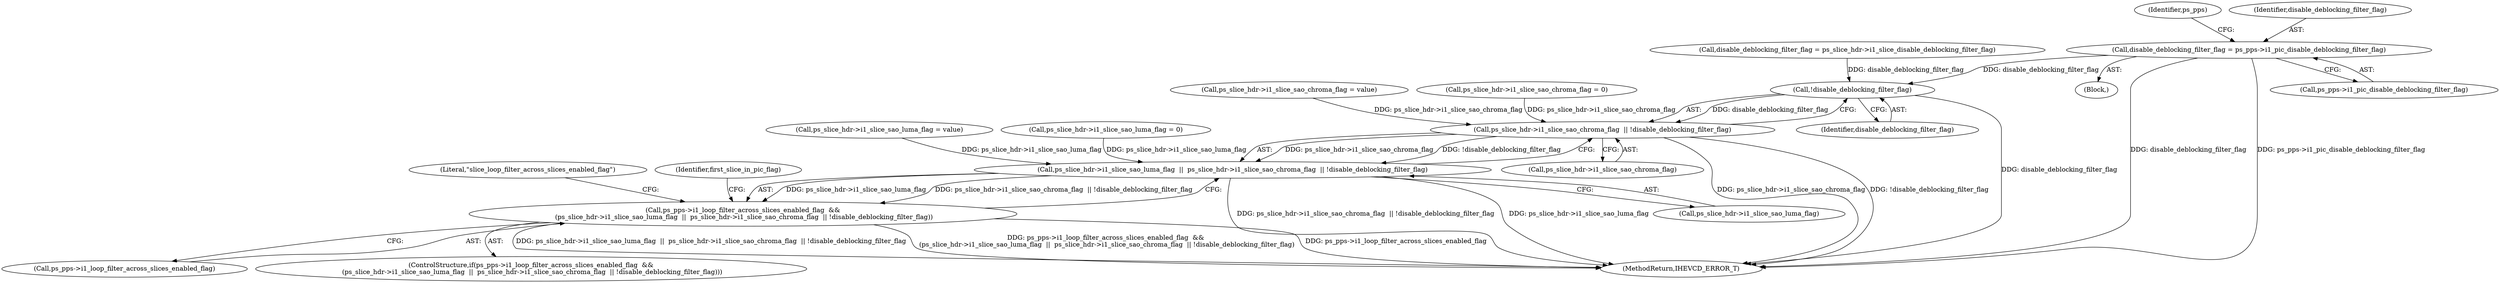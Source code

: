 digraph "0_Android_a1424724a00d62ac5efa0e27953eed66850d662f@pointer" {
"1001512" [label="(Call,disable_deblocking_filter_flag = ps_pps->i1_pic_disable_deblocking_filter_flag)"];
"1001601" [label="(Call,!disable_deblocking_filter_flag)"];
"1001597" [label="(Call,ps_slice_hdr->i1_slice_sao_chroma_flag  || !disable_deblocking_filter_flag)"];
"1001593" [label="(Call,ps_slice_hdr->i1_slice_sao_luma_flag  ||  ps_slice_hdr->i1_slice_sao_chroma_flag  || !disable_deblocking_filter_flag)"];
"1001589" [label="(Call,ps_pps->i1_loop_filter_across_slices_enabled_flag  &&\n (ps_slice_hdr->i1_slice_sao_luma_flag  ||  ps_slice_hdr->i1_slice_sao_chroma_flag  || !disable_deblocking_filter_flag))"];
"1001552" [label="(Call,disable_deblocking_filter_flag = ps_slice_hdr->i1_slice_disable_deblocking_filter_flag)"];
"1001598" [label="(Call,ps_slice_hdr->i1_slice_sao_chroma_flag)"];
"1001512" [label="(Call,disable_deblocking_filter_flag = ps_pps->i1_pic_disable_deblocking_filter_flag)"];
"1001111" [label="(Call,ps_slice_hdr->i1_slice_sao_luma_flag = value)"];
"1000554" [label="(Block,)"];
"1001602" [label="(Identifier,disable_deblocking_filter_flag)"];
"1002606" [label="(MethodReturn,IHEVCD_ERROR_T)"];
"1001590" [label="(Call,ps_pps->i1_loop_filter_across_slices_enabled_flag)"];
"1001601" [label="(Call,!disable_deblocking_filter_flag)"];
"1001588" [label="(ControlStructure,if(ps_pps->i1_loop_filter_across_slices_enabled_flag  &&\n (ps_slice_hdr->i1_slice_sao_luma_flag  ||  ps_slice_hdr->i1_slice_sao_chroma_flag  || !disable_deblocking_filter_flag)))"];
"1001519" [label="(Identifier,ps_pps)"];
"1001513" [label="(Identifier,disable_deblocking_filter_flag)"];
"1001121" [label="(Call,ps_slice_hdr->i1_slice_sao_chroma_flag = value)"];
"1001593" [label="(Call,ps_slice_hdr->i1_slice_sao_luma_flag  ||  ps_slice_hdr->i1_slice_sao_chroma_flag  || !disable_deblocking_filter_flag)"];
"1001589" [label="(Call,ps_pps->i1_loop_filter_across_slices_enabled_flag  &&\n (ps_slice_hdr->i1_slice_sao_luma_flag  ||  ps_slice_hdr->i1_slice_sao_chroma_flag  || !disable_deblocking_filter_flag))"];
"1001597" [label="(Call,ps_slice_hdr->i1_slice_sao_chroma_flag  || !disable_deblocking_filter_flag)"];
"1001594" [label="(Call,ps_slice_hdr->i1_slice_sao_luma_flag)"];
"1001514" [label="(Call,ps_pps->i1_pic_disable_deblocking_filter_flag)"];
"1001605" [label="(Literal,\"slice_loop_filter_across_slices_enabled_flag\")"];
"1001096" [label="(Call,ps_slice_hdr->i1_slice_sao_chroma_flag = 0)"];
"1001091" [label="(Call,ps_slice_hdr->i1_slice_sao_luma_flag = 0)"];
"1001617" [label="(Identifier,first_slice_in_pic_flag)"];
"1001512" -> "1000554"  [label="AST: "];
"1001512" -> "1001514"  [label="CFG: "];
"1001513" -> "1001512"  [label="AST: "];
"1001514" -> "1001512"  [label="AST: "];
"1001519" -> "1001512"  [label="CFG: "];
"1001512" -> "1002606"  [label="DDG: disable_deblocking_filter_flag"];
"1001512" -> "1002606"  [label="DDG: ps_pps->i1_pic_disable_deblocking_filter_flag"];
"1001512" -> "1001601"  [label="DDG: disable_deblocking_filter_flag"];
"1001601" -> "1001597"  [label="AST: "];
"1001601" -> "1001602"  [label="CFG: "];
"1001602" -> "1001601"  [label="AST: "];
"1001597" -> "1001601"  [label="CFG: "];
"1001601" -> "1002606"  [label="DDG: disable_deblocking_filter_flag"];
"1001601" -> "1001597"  [label="DDG: disable_deblocking_filter_flag"];
"1001552" -> "1001601"  [label="DDG: disable_deblocking_filter_flag"];
"1001597" -> "1001593"  [label="AST: "];
"1001597" -> "1001598"  [label="CFG: "];
"1001598" -> "1001597"  [label="AST: "];
"1001593" -> "1001597"  [label="CFG: "];
"1001597" -> "1002606"  [label="DDG: ps_slice_hdr->i1_slice_sao_chroma_flag"];
"1001597" -> "1002606"  [label="DDG: !disable_deblocking_filter_flag"];
"1001597" -> "1001593"  [label="DDG: ps_slice_hdr->i1_slice_sao_chroma_flag"];
"1001597" -> "1001593"  [label="DDG: !disable_deblocking_filter_flag"];
"1001096" -> "1001597"  [label="DDG: ps_slice_hdr->i1_slice_sao_chroma_flag"];
"1001121" -> "1001597"  [label="DDG: ps_slice_hdr->i1_slice_sao_chroma_flag"];
"1001593" -> "1001589"  [label="AST: "];
"1001593" -> "1001594"  [label="CFG: "];
"1001594" -> "1001593"  [label="AST: "];
"1001589" -> "1001593"  [label="CFG: "];
"1001593" -> "1002606"  [label="DDG: ps_slice_hdr->i1_slice_sao_chroma_flag  || !disable_deblocking_filter_flag"];
"1001593" -> "1002606"  [label="DDG: ps_slice_hdr->i1_slice_sao_luma_flag"];
"1001593" -> "1001589"  [label="DDG: ps_slice_hdr->i1_slice_sao_luma_flag"];
"1001593" -> "1001589"  [label="DDG: ps_slice_hdr->i1_slice_sao_chroma_flag  || !disable_deblocking_filter_flag"];
"1001091" -> "1001593"  [label="DDG: ps_slice_hdr->i1_slice_sao_luma_flag"];
"1001111" -> "1001593"  [label="DDG: ps_slice_hdr->i1_slice_sao_luma_flag"];
"1001589" -> "1001588"  [label="AST: "];
"1001589" -> "1001590"  [label="CFG: "];
"1001590" -> "1001589"  [label="AST: "];
"1001605" -> "1001589"  [label="CFG: "];
"1001617" -> "1001589"  [label="CFG: "];
"1001589" -> "1002606"  [label="DDG: ps_slice_hdr->i1_slice_sao_luma_flag  ||  ps_slice_hdr->i1_slice_sao_chroma_flag  || !disable_deblocking_filter_flag"];
"1001589" -> "1002606"  [label="DDG: ps_pps->i1_loop_filter_across_slices_enabled_flag  &&\n (ps_slice_hdr->i1_slice_sao_luma_flag  ||  ps_slice_hdr->i1_slice_sao_chroma_flag  || !disable_deblocking_filter_flag)"];
"1001589" -> "1002606"  [label="DDG: ps_pps->i1_loop_filter_across_slices_enabled_flag"];
}
